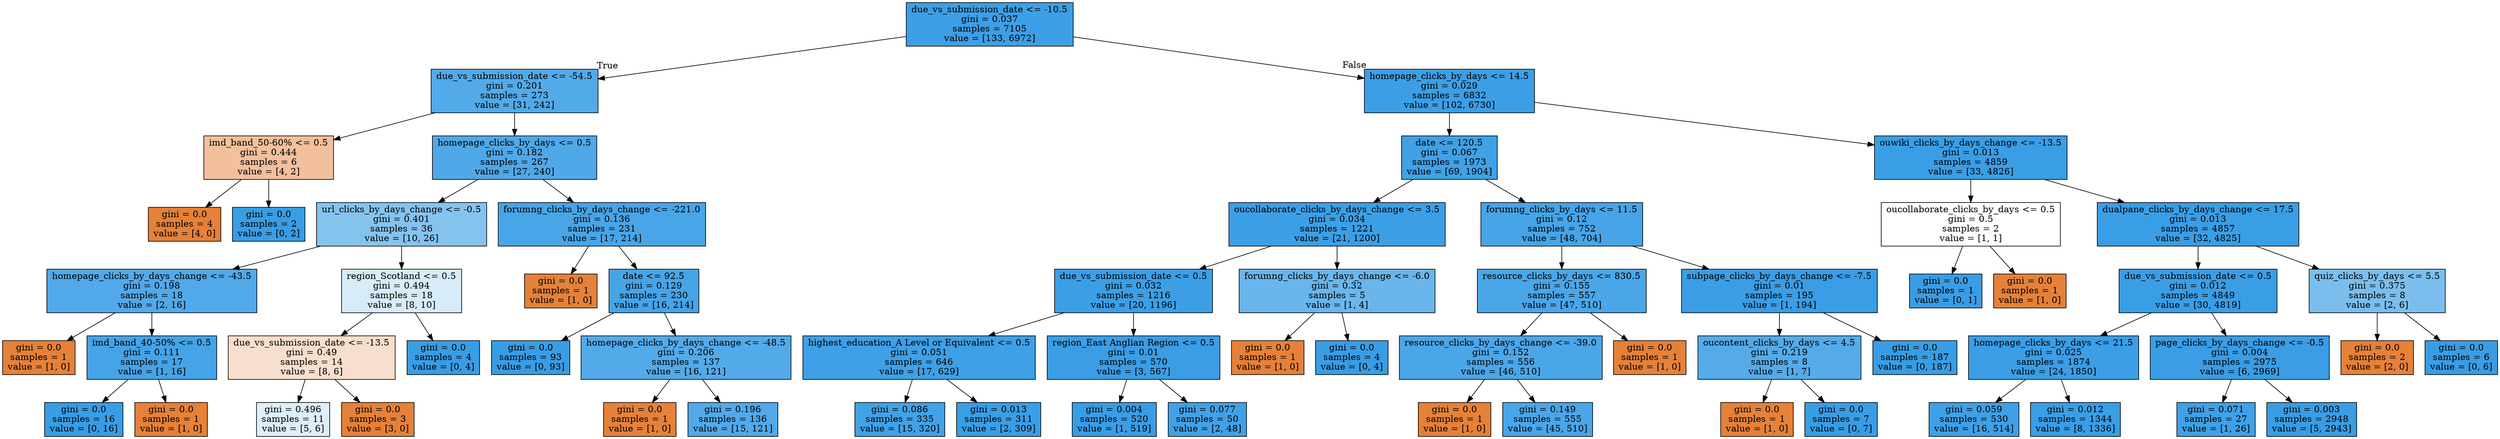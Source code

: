 digraph Tree {
node [shape=box, style="filled", color="black"] ;
0 [label="due_vs_submission_date <= -10.5\ngini = 0.037\nsamples = 7105\nvalue = [133, 6972]", fillcolor="#399de5fa"] ;
1 [label="due_vs_submission_date <= -54.5\ngini = 0.201\nsamples = 273\nvalue = [31, 242]", fillcolor="#399de5de"] ;
0 -> 1 [labeldistance=2.5, labelangle=45, headlabel="True"] ;
2 [label="imd_band_50-60% <= 0.5\ngini = 0.444\nsamples = 6\nvalue = [4, 2]", fillcolor="#e581397f"] ;
1 -> 2 ;
3 [label="gini = 0.0\nsamples = 4\nvalue = [4, 0]", fillcolor="#e58139ff"] ;
2 -> 3 ;
4 [label="gini = 0.0\nsamples = 2\nvalue = [0, 2]", fillcolor="#399de5ff"] ;
2 -> 4 ;
5 [label="homepage_clicks_by_days <= 0.5\ngini = 0.182\nsamples = 267\nvalue = [27, 240]", fillcolor="#399de5e2"] ;
1 -> 5 ;
6 [label="url_clicks_by_days_change <= -0.5\ngini = 0.401\nsamples = 36\nvalue = [10, 26]", fillcolor="#399de59d"] ;
5 -> 6 ;
7 [label="homepage_clicks_by_days_change <= -43.5\ngini = 0.198\nsamples = 18\nvalue = [2, 16]", fillcolor="#399de5df"] ;
6 -> 7 ;
8 [label="gini = 0.0\nsamples = 1\nvalue = [1, 0]", fillcolor="#e58139ff"] ;
7 -> 8 ;
9 [label="imd_band_40-50% <= 0.5\ngini = 0.111\nsamples = 17\nvalue = [1, 16]", fillcolor="#399de5ef"] ;
7 -> 9 ;
10 [label="gini = 0.0\nsamples = 16\nvalue = [0, 16]", fillcolor="#399de5ff"] ;
9 -> 10 ;
11 [label="gini = 0.0\nsamples = 1\nvalue = [1, 0]", fillcolor="#e58139ff"] ;
9 -> 11 ;
12 [label="region_Scotland <= 0.5\ngini = 0.494\nsamples = 18\nvalue = [8, 10]", fillcolor="#399de533"] ;
6 -> 12 ;
13 [label="due_vs_submission_date <= -13.5\ngini = 0.49\nsamples = 14\nvalue = [8, 6]", fillcolor="#e5813940"] ;
12 -> 13 ;
14 [label="gini = 0.496\nsamples = 11\nvalue = [5, 6]", fillcolor="#399de52a"] ;
13 -> 14 ;
15 [label="gini = 0.0\nsamples = 3\nvalue = [3, 0]", fillcolor="#e58139ff"] ;
13 -> 15 ;
16 [label="gini = 0.0\nsamples = 4\nvalue = [0, 4]", fillcolor="#399de5ff"] ;
12 -> 16 ;
17 [label="forumng_clicks_by_days_change <= -221.0\ngini = 0.136\nsamples = 231\nvalue = [17, 214]", fillcolor="#399de5eb"] ;
5 -> 17 ;
18 [label="gini = 0.0\nsamples = 1\nvalue = [1, 0]", fillcolor="#e58139ff"] ;
17 -> 18 ;
19 [label="date <= 92.5\ngini = 0.129\nsamples = 230\nvalue = [16, 214]", fillcolor="#399de5ec"] ;
17 -> 19 ;
20 [label="gini = 0.0\nsamples = 93\nvalue = [0, 93]", fillcolor="#399de5ff"] ;
19 -> 20 ;
21 [label="homepage_clicks_by_days_change <= -48.5\ngini = 0.206\nsamples = 137\nvalue = [16, 121]", fillcolor="#399de5dd"] ;
19 -> 21 ;
22 [label="gini = 0.0\nsamples = 1\nvalue = [1, 0]", fillcolor="#e58139ff"] ;
21 -> 22 ;
23 [label="gini = 0.196\nsamples = 136\nvalue = [15, 121]", fillcolor="#399de5df"] ;
21 -> 23 ;
24 [label="homepage_clicks_by_days <= 14.5\ngini = 0.029\nsamples = 6832\nvalue = [102, 6730]", fillcolor="#399de5fb"] ;
0 -> 24 [labeldistance=2.5, labelangle=-45, headlabel="False"] ;
25 [label="date <= 120.5\ngini = 0.067\nsamples = 1973\nvalue = [69, 1904]", fillcolor="#399de5f6"] ;
24 -> 25 ;
26 [label="oucollaborate_clicks_by_days_change <= 3.5\ngini = 0.034\nsamples = 1221\nvalue = [21, 1200]", fillcolor="#399de5fb"] ;
25 -> 26 ;
27 [label="due_vs_submission_date <= 0.5\ngini = 0.032\nsamples = 1216\nvalue = [20, 1196]", fillcolor="#399de5fb"] ;
26 -> 27 ;
28 [label="highest_education_A Level or Equivalent <= 0.5\ngini = 0.051\nsamples = 646\nvalue = [17, 629]", fillcolor="#399de5f8"] ;
27 -> 28 ;
29 [label="gini = 0.086\nsamples = 335\nvalue = [15, 320]", fillcolor="#399de5f3"] ;
28 -> 29 ;
30 [label="gini = 0.013\nsamples = 311\nvalue = [2, 309]", fillcolor="#399de5fd"] ;
28 -> 30 ;
31 [label="region_East Anglian Region <= 0.5\ngini = 0.01\nsamples = 570\nvalue = [3, 567]", fillcolor="#399de5fe"] ;
27 -> 31 ;
32 [label="gini = 0.004\nsamples = 520\nvalue = [1, 519]", fillcolor="#399de5ff"] ;
31 -> 32 ;
33 [label="gini = 0.077\nsamples = 50\nvalue = [2, 48]", fillcolor="#399de5f4"] ;
31 -> 33 ;
34 [label="forumng_clicks_by_days_change <= -6.0\ngini = 0.32\nsamples = 5\nvalue = [1, 4]", fillcolor="#399de5bf"] ;
26 -> 34 ;
35 [label="gini = 0.0\nsamples = 1\nvalue = [1, 0]", fillcolor="#e58139ff"] ;
34 -> 35 ;
36 [label="gini = 0.0\nsamples = 4\nvalue = [0, 4]", fillcolor="#399de5ff"] ;
34 -> 36 ;
37 [label="forumng_clicks_by_days <= 11.5\ngini = 0.12\nsamples = 752\nvalue = [48, 704]", fillcolor="#399de5ee"] ;
25 -> 37 ;
38 [label="resource_clicks_by_days <= 830.5\ngini = 0.155\nsamples = 557\nvalue = [47, 510]", fillcolor="#399de5e7"] ;
37 -> 38 ;
39 [label="resource_clicks_by_days_change <= -39.0\ngini = 0.152\nsamples = 556\nvalue = [46, 510]", fillcolor="#399de5e8"] ;
38 -> 39 ;
40 [label="gini = 0.0\nsamples = 1\nvalue = [1, 0]", fillcolor="#e58139ff"] ;
39 -> 40 ;
41 [label="gini = 0.149\nsamples = 555\nvalue = [45, 510]", fillcolor="#399de5e9"] ;
39 -> 41 ;
42 [label="gini = 0.0\nsamples = 1\nvalue = [1, 0]", fillcolor="#e58139ff"] ;
38 -> 42 ;
43 [label="subpage_clicks_by_days_change <= -7.5\ngini = 0.01\nsamples = 195\nvalue = [1, 194]", fillcolor="#399de5fe"] ;
37 -> 43 ;
44 [label="oucontent_clicks_by_days <= 4.5\ngini = 0.219\nsamples = 8\nvalue = [1, 7]", fillcolor="#399de5db"] ;
43 -> 44 ;
45 [label="gini = 0.0\nsamples = 1\nvalue = [1, 0]", fillcolor="#e58139ff"] ;
44 -> 45 ;
46 [label="gini = 0.0\nsamples = 7\nvalue = [0, 7]", fillcolor="#399de5ff"] ;
44 -> 46 ;
47 [label="gini = 0.0\nsamples = 187\nvalue = [0, 187]", fillcolor="#399de5ff"] ;
43 -> 47 ;
48 [label="ouwiki_clicks_by_days_change <= -13.5\ngini = 0.013\nsamples = 4859\nvalue = [33, 4826]", fillcolor="#399de5fd"] ;
24 -> 48 ;
49 [label="oucollaborate_clicks_by_days <= 0.5\ngini = 0.5\nsamples = 2\nvalue = [1, 1]", fillcolor="#e5813900"] ;
48 -> 49 ;
50 [label="gini = 0.0\nsamples = 1\nvalue = [0, 1]", fillcolor="#399de5ff"] ;
49 -> 50 ;
51 [label="gini = 0.0\nsamples = 1\nvalue = [1, 0]", fillcolor="#e58139ff"] ;
49 -> 51 ;
52 [label="dualpane_clicks_by_days_change <= 17.5\ngini = 0.013\nsamples = 4857\nvalue = [32, 4825]", fillcolor="#399de5fd"] ;
48 -> 52 ;
53 [label="due_vs_submission_date <= 0.5\ngini = 0.012\nsamples = 4849\nvalue = [30, 4819]", fillcolor="#399de5fd"] ;
52 -> 53 ;
54 [label="homepage_clicks_by_days <= 21.5\ngini = 0.025\nsamples = 1874\nvalue = [24, 1850]", fillcolor="#399de5fc"] ;
53 -> 54 ;
55 [label="gini = 0.059\nsamples = 530\nvalue = [16, 514]", fillcolor="#399de5f7"] ;
54 -> 55 ;
56 [label="gini = 0.012\nsamples = 1344\nvalue = [8, 1336]", fillcolor="#399de5fd"] ;
54 -> 56 ;
57 [label="page_clicks_by_days_change <= -0.5\ngini = 0.004\nsamples = 2975\nvalue = [6, 2969]", fillcolor="#399de5fe"] ;
53 -> 57 ;
58 [label="gini = 0.071\nsamples = 27\nvalue = [1, 26]", fillcolor="#399de5f5"] ;
57 -> 58 ;
59 [label="gini = 0.003\nsamples = 2948\nvalue = [5, 2943]", fillcolor="#399de5ff"] ;
57 -> 59 ;
60 [label="quiz_clicks_by_days <= 5.5\ngini = 0.375\nsamples = 8\nvalue = [2, 6]", fillcolor="#399de5aa"] ;
52 -> 60 ;
61 [label="gini = 0.0\nsamples = 2\nvalue = [2, 0]", fillcolor="#e58139ff"] ;
60 -> 61 ;
62 [label="gini = 0.0\nsamples = 6\nvalue = [0, 6]", fillcolor="#399de5ff"] ;
60 -> 62 ;
}